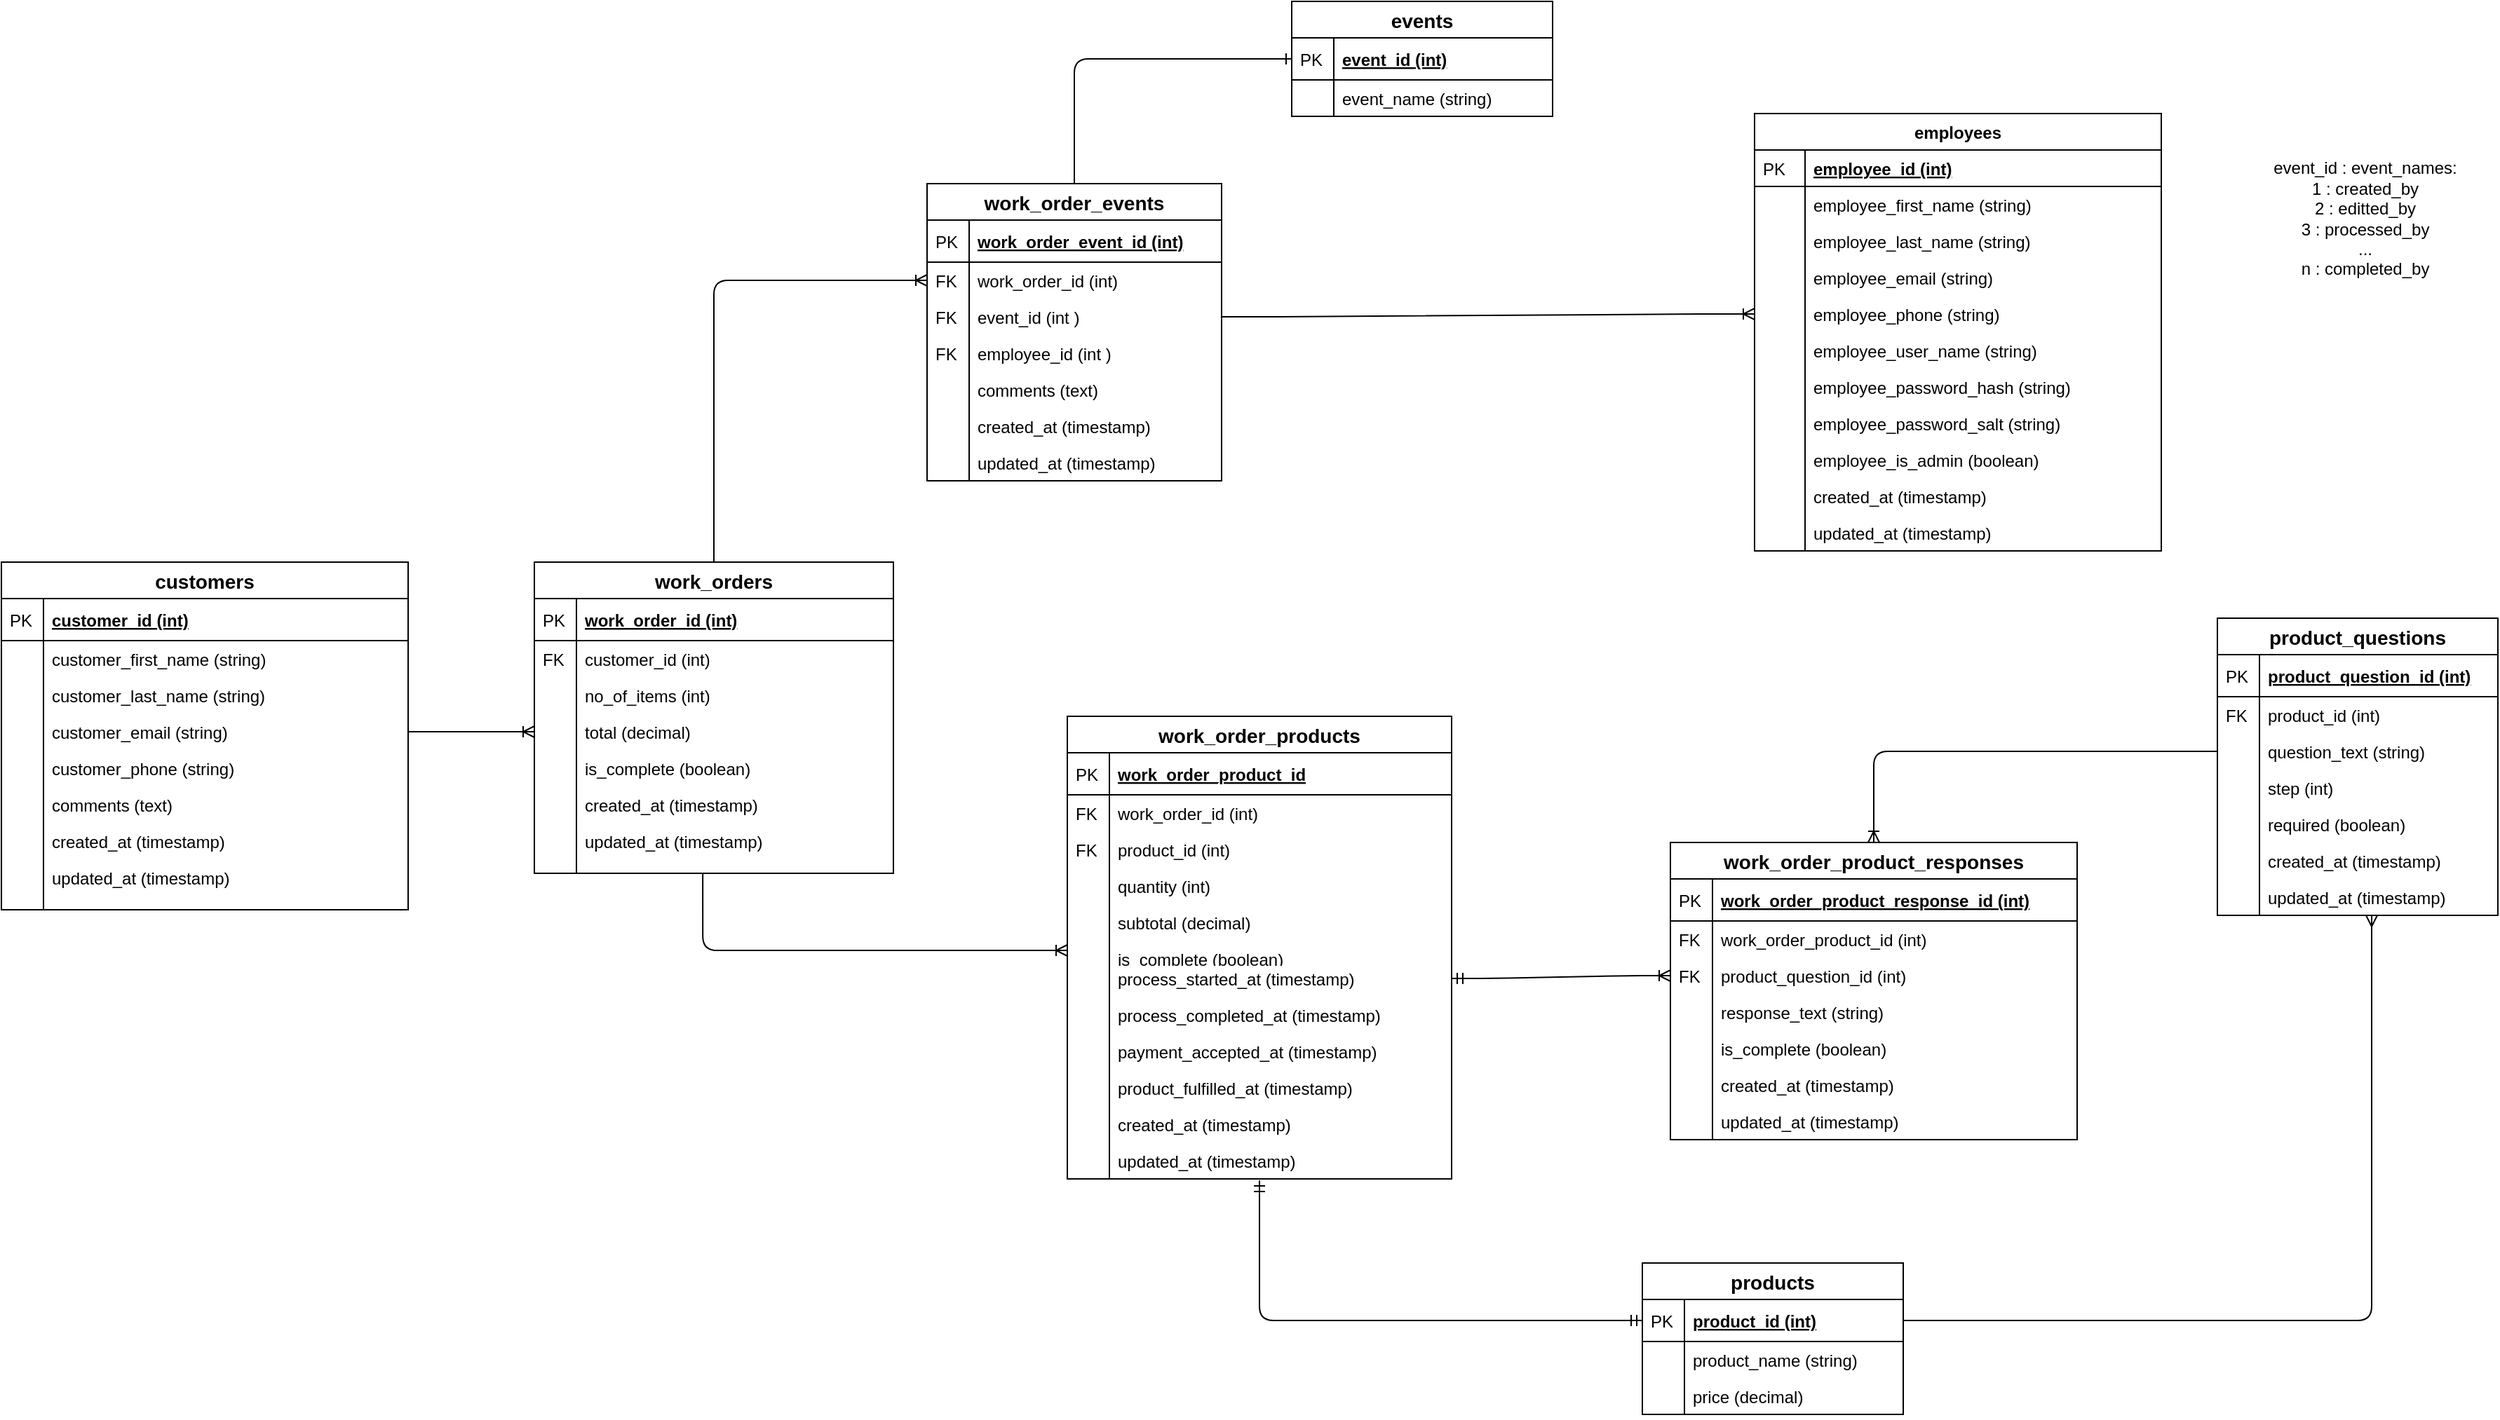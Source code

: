 <mxfile version="13.6.2" type="device"><diagram id="C5RBs43oDa-KdzZeNtuy" name="Page-1"><mxGraphModel dx="926" dy="2101" grid="1" gridSize="10" guides="1" tooltips="1" connect="1" arrows="1" fold="1" page="1" pageScale="1" pageWidth="1100" pageHeight="850" math="0" shadow="0"><root><mxCell id="WIyWlLk6GJQsqaUBKTNV-0"/><mxCell id="WIyWlLk6GJQsqaUBKTNV-1" parent="WIyWlLk6GJQsqaUBKTNV-0"/><mxCell id="YBxwKOf-ad6ODbEQZ5wu-7" value="" style="edgeStyle=entityRelationEdgeStyle;fontSize=12;html=1;endArrow=ERoneToMany;exitX=1;exitY=0.5;exitDx=0;exitDy=0;entryX=0;entryY=0.5;entryDx=0;entryDy=0;" parent="WIyWlLk6GJQsqaUBKTNV-1" source="umE3UGhZwKJjJ-_u1fFr-377" target="umE3UGhZwKJjJ-_u1fFr-392" edge="1"><mxGeometry width="100" height="100" relative="1" as="geometry"><mxPoint x="1130" y="-364" as="sourcePoint"/><mxPoint x="460" y="-824" as="targetPoint"/></mxGeometry></mxCell><mxCell id="YBxwKOf-ad6ODbEQZ5wu-50" value="" style="edgeStyle=orthogonalEdgeStyle;fontSize=12;html=1;endArrow=ERoneToMany;exitX=0.469;exitY=1;exitDx=0;exitDy=0;entryX=0;entryY=0.5;entryDx=0;entryDy=0;exitPerimeter=0;" parent="WIyWlLk6GJQsqaUBKTNV-1" source="umE3UGhZwKJjJ-_u1fFr-394" target="U6sDwRKWf04iI8xwfclS-9" edge="1"><mxGeometry width="100" height="100" relative="1" as="geometry"><mxPoint x="1020" y="-676" as="sourcePoint"/><mxPoint x="1320" y="-856" as="targetPoint"/></mxGeometry></mxCell><mxCell id="YBxwKOf-ad6ODbEQZ5wu-54" value="" style="edgeStyle=orthogonalEdgeStyle;fontSize=12;html=1;endArrow=ERmandOne;startArrow=ERmandOne;entryX=0;entryY=0.5;entryDx=0;entryDy=0;exitX=0.5;exitY=1.038;exitDx=0;exitDy=0;exitPerimeter=0;" parent="WIyWlLk6GJQsqaUBKTNV-1" source="umE3UGhZwKJjJ-_u1fFr-106" target="umE3UGhZwKJjJ-_u1fFr-208" edge="1"><mxGeometry width="100" height="100" relative="1" as="geometry"><mxPoint x="1400" y="-870" as="sourcePoint"/><mxPoint x="1146" y="-958" as="targetPoint"/></mxGeometry></mxCell><mxCell id="YBxwKOf-ad6ODbEQZ5wu-60" value="" style="edgeStyle=orthogonalEdgeStyle;fontSize=12;html=1;endArrow=ERmany;entryX=0.55;entryY=1;entryDx=0;entryDy=0;exitX=1;exitY=0.5;exitDx=0;exitDy=0;entryPerimeter=0;" parent="WIyWlLk6GJQsqaUBKTNV-1" source="umE3UGhZwKJjJ-_u1fFr-208" target="umE3UGhZwKJjJ-_u1fFr-144" edge="1"><mxGeometry width="100" height="100" relative="1" as="geometry"><mxPoint x="1424" y="-649" as="sourcePoint"/><mxPoint x="1524" y="-749" as="targetPoint"/></mxGeometry></mxCell><mxCell id="U6sDwRKWf04iI8xwfclS-16" value="event_id : event_names:&lt;br&gt;1 : created_by&lt;br&gt;2 : editted_by&lt;br&gt;3 : processed_by&lt;br&gt;...&lt;br&gt;n : completed_by" style="text;html=1;align=center;verticalAlign=middle;resizable=0;points=[];autosize=1;" parent="WIyWlLk6GJQsqaUBKTNV-1" vertex="1"><mxGeometry x="1630" y="-1470" width="150" height="90" as="geometry"/></mxCell><mxCell id="QwgyAqzUiuospJNzvhLa-45" value="" style="edgeStyle=orthogonalEdgeStyle;fontSize=12;html=1;endArrow=ERoneToMany;exitX=0.5;exitY=0;exitDx=0;exitDy=0;entryX=0;entryY=0.5;entryDx=0;entryDy=0;" parent="WIyWlLk6GJQsqaUBKTNV-1" source="umE3UGhZwKJjJ-_u1fFr-383" target="QwgyAqzUiuospJNzvhLa-27" edge="1"><mxGeometry width="100" height="100" relative="1" as="geometry"><mxPoint x="1046" y="-1137" as="sourcePoint"/><mxPoint x="1106" y="-861" as="targetPoint"/></mxGeometry></mxCell><mxCell id="QwgyAqzUiuospJNzvhLa-48" value="" style="edgeStyle=orthogonalEdgeStyle;fontSize=12;html=1;endArrow=ERone;endFill=1;entryX=0;entryY=0.5;entryDx=0;entryDy=0;exitX=0.5;exitY=0;exitDx=0;exitDy=0;" parent="WIyWlLk6GJQsqaUBKTNV-1" source="QwgyAqzUiuospJNzvhLa-24" target="QwgyAqzUiuospJNzvhLa-40" edge="1"><mxGeometry width="100" height="100" relative="1" as="geometry"><mxPoint x="1300" y="-940" as="sourcePoint"/><mxPoint x="1400" y="-1040" as="targetPoint"/></mxGeometry></mxCell><mxCell id="QwgyAqzUiuospJNzvhLa-66" value="" style="edgeStyle=entityRelationEdgeStyle;fontSize=12;html=1;endArrow=ERoneToMany;startArrow=ERmandOne;exitX=1;exitY=0.5;exitDx=0;exitDy=0;entryX=0;entryY=0.5;entryDx=0;entryDy=0;endFill=0;" parent="WIyWlLk6GJQsqaUBKTNV-1" source="umE3UGhZwKJjJ-_u1fFr-104" target="QwgyAqzUiuospJNzvhLa-67" edge="1"><mxGeometry width="100" height="100" relative="1" as="geometry"><mxPoint x="1390" y="-720" as="sourcePoint"/><mxPoint x="1520" y="-670" as="targetPoint"/></mxGeometry></mxCell><mxCell id="YBxwKOf-ad6ODbEQZ5wu-45" value="" style="edgeStyle=entityRelationEdgeStyle;fontSize=12;html=1;endArrow=ERoneToMany;exitX=1;exitY=0.5;exitDx=0;exitDy=0;entryX=0;entryY=0.5;entryDx=0;entryDy=0;" parent="WIyWlLk6GJQsqaUBKTNV-1" source="QwgyAqzUiuospJNzvhLa-29" target="umE3UGhZwKJjJ-_u1fFr-360" edge="1"><mxGeometry width="100" height="100" relative="1" as="geometry"><mxPoint x="760" y="-514" as="sourcePoint"/><mxPoint x="840" y="-1093" as="targetPoint"/></mxGeometry></mxCell><mxCell id="umE3UGhZwKJjJ-_u1fFr-370" value="customers" style="swimlane;fontStyle=1;childLayout=stackLayout;horizontal=1;startSize=26;horizontalStack=0;resizeParent=1;resizeParentMax=0;resizeLast=0;collapsible=1;marginBottom=0;align=center;fontSize=14;" parent="WIyWlLk6GJQsqaUBKTNV-1" vertex="1"><mxGeometry x="20" y="-1180" width="290" height="248" as="geometry"><mxRectangle x="30" y="-770" width="100" height="26" as="alternateBounds"/></mxGeometry></mxCell><mxCell id="umE3UGhZwKJjJ-_u1fFr-371" value="customer_id (int)" style="shape=partialRectangle;top=0;left=0;right=0;bottom=1;align=left;verticalAlign=middle;fillColor=none;spacingLeft=34;spacingRight=4;overflow=hidden;rotatable=0;points=[[0,0.5],[1,0.5]];portConstraint=eastwest;dropTarget=0;fontStyle=5;fontSize=12;" parent="umE3UGhZwKJjJ-_u1fFr-370" vertex="1"><mxGeometry y="26" width="290" height="30" as="geometry"/></mxCell><mxCell id="umE3UGhZwKJjJ-_u1fFr-372" value="PK" style="shape=partialRectangle;top=0;left=0;bottom=0;fillColor=none;align=left;verticalAlign=middle;spacingLeft=4;spacingRight=4;overflow=hidden;rotatable=0;points=[];portConstraint=eastwest;part=1;fontSize=12;" parent="umE3UGhZwKJjJ-_u1fFr-371" vertex="1" connectable="0"><mxGeometry width="30" height="30" as="geometry"/></mxCell><mxCell id="umE3UGhZwKJjJ-_u1fFr-373" value="customer_first_name (string)" style="shape=partialRectangle;top=0;left=0;right=0;bottom=0;align=left;verticalAlign=top;fillColor=none;spacingLeft=34;spacingRight=4;overflow=hidden;rotatable=0;points=[[0,0.5],[1,0.5]];portConstraint=eastwest;dropTarget=0;fontSize=12;" parent="umE3UGhZwKJjJ-_u1fFr-370" vertex="1"><mxGeometry y="56" width="290" height="26" as="geometry"/></mxCell><mxCell id="umE3UGhZwKJjJ-_u1fFr-374" value="" style="shape=partialRectangle;top=0;left=0;bottom=0;fillColor=none;align=left;verticalAlign=top;spacingLeft=4;spacingRight=4;overflow=hidden;rotatable=0;points=[];portConstraint=eastwest;part=1;fontSize=12;" parent="umE3UGhZwKJjJ-_u1fFr-373" vertex="1" connectable="0"><mxGeometry width="30" height="26" as="geometry"/></mxCell><mxCell id="umE3UGhZwKJjJ-_u1fFr-375" value="customer_last_name (string)" style="shape=partialRectangle;top=0;left=0;right=0;bottom=0;align=left;verticalAlign=top;fillColor=none;spacingLeft=34;spacingRight=4;overflow=hidden;rotatable=0;points=[[0,0.5],[1,0.5]];portConstraint=eastwest;dropTarget=0;fontSize=12;" parent="umE3UGhZwKJjJ-_u1fFr-370" vertex="1"><mxGeometry y="82" width="290" height="26" as="geometry"/></mxCell><mxCell id="umE3UGhZwKJjJ-_u1fFr-376" value="" style="shape=partialRectangle;top=0;left=0;bottom=0;fillColor=none;align=left;verticalAlign=top;spacingLeft=4;spacingRight=4;overflow=hidden;rotatable=0;points=[];portConstraint=eastwest;part=1;fontSize=12;" parent="umE3UGhZwKJjJ-_u1fFr-375" vertex="1" connectable="0"><mxGeometry width="30" height="26" as="geometry"/></mxCell><mxCell id="umE3UGhZwKJjJ-_u1fFr-377" value="customer_email (string)" style="shape=partialRectangle;top=0;left=0;right=0;bottom=0;align=left;verticalAlign=top;fillColor=none;spacingLeft=34;spacingRight=4;overflow=hidden;rotatable=0;points=[[0,0.5],[1,0.5]];portConstraint=eastwest;dropTarget=0;fontSize=12;" parent="umE3UGhZwKJjJ-_u1fFr-370" vertex="1"><mxGeometry y="108" width="290" height="26" as="geometry"/></mxCell><mxCell id="umE3UGhZwKJjJ-_u1fFr-378" value="" style="shape=partialRectangle;top=0;left=0;bottom=0;fillColor=none;align=left;verticalAlign=top;spacingLeft=4;spacingRight=4;overflow=hidden;rotatable=0;points=[];portConstraint=eastwest;part=1;fontSize=12;" parent="umE3UGhZwKJjJ-_u1fFr-377" vertex="1" connectable="0"><mxGeometry width="30" height="26" as="geometry"/></mxCell><mxCell id="umE3UGhZwKJjJ-_u1fFr-379" value="customer_phone (string)" style="shape=partialRectangle;top=0;left=0;right=0;bottom=0;align=left;verticalAlign=top;fillColor=none;spacingLeft=34;spacingRight=4;overflow=hidden;rotatable=0;points=[[0,0.5],[1,0.5]];portConstraint=eastwest;dropTarget=0;fontSize=12;" parent="umE3UGhZwKJjJ-_u1fFr-370" vertex="1"><mxGeometry y="134" width="290" height="26" as="geometry"/></mxCell><mxCell id="umE3UGhZwKJjJ-_u1fFr-380" value="" style="shape=partialRectangle;top=0;left=0;bottom=0;fillColor=none;align=left;verticalAlign=top;spacingLeft=4;spacingRight=4;overflow=hidden;rotatable=0;points=[];portConstraint=eastwest;part=1;fontSize=12;" parent="umE3UGhZwKJjJ-_u1fFr-379" vertex="1" connectable="0"><mxGeometry width="30" height="26" as="geometry"/></mxCell><mxCell id="QwgyAqzUiuospJNzvhLa-19" value="comments (text)" style="shape=partialRectangle;top=0;left=0;right=0;bottom=0;align=left;verticalAlign=top;fillColor=none;spacingLeft=34;spacingRight=4;overflow=hidden;rotatable=0;points=[[0,0.5],[1,0.5]];portConstraint=eastwest;dropTarget=0;fontSize=12;" parent="umE3UGhZwKJjJ-_u1fFr-370" vertex="1"><mxGeometry y="160" width="290" height="26" as="geometry"/></mxCell><mxCell id="QwgyAqzUiuospJNzvhLa-20" value="" style="shape=partialRectangle;top=0;left=0;bottom=0;fillColor=none;align=left;verticalAlign=top;spacingLeft=4;spacingRight=4;overflow=hidden;rotatable=0;points=[];portConstraint=eastwest;part=1;fontSize=12;" parent="QwgyAqzUiuospJNzvhLa-19" vertex="1" connectable="0"><mxGeometry width="30" height="26" as="geometry"/></mxCell><mxCell id="U6sDwRKWf04iI8xwfclS-0" value="created_at (timestamp)" style="shape=partialRectangle;top=0;left=0;right=0;bottom=0;align=left;verticalAlign=top;fillColor=none;spacingLeft=34;spacingRight=4;overflow=hidden;rotatable=0;points=[[0,0.5],[1,0.5]];portConstraint=eastwest;dropTarget=0;fontSize=12;" parent="umE3UGhZwKJjJ-_u1fFr-370" vertex="1"><mxGeometry y="186" width="290" height="26" as="geometry"/></mxCell><mxCell id="U6sDwRKWf04iI8xwfclS-1" value="" style="shape=partialRectangle;top=0;left=0;bottom=0;fillColor=none;align=left;verticalAlign=top;spacingLeft=4;spacingRight=4;overflow=hidden;rotatable=0;points=[];portConstraint=eastwest;part=1;fontSize=12;" parent="U6sDwRKWf04iI8xwfclS-0" vertex="1" connectable="0"><mxGeometry width="30" height="26" as="geometry"/></mxCell><mxCell id="U6sDwRKWf04iI8xwfclS-2" value="updated_at (timestamp)" style="shape=partialRectangle;top=0;left=0;right=0;bottom=0;align=left;verticalAlign=top;fillColor=none;spacingLeft=34;spacingRight=4;overflow=hidden;rotatable=0;points=[[0,0.5],[1,0.5]];portConstraint=eastwest;dropTarget=0;fontSize=12;" parent="umE3UGhZwKJjJ-_u1fFr-370" vertex="1"><mxGeometry y="212" width="290" height="26" as="geometry"/></mxCell><mxCell id="U6sDwRKWf04iI8xwfclS-3" value="" style="shape=partialRectangle;top=0;left=0;bottom=0;fillColor=none;align=left;verticalAlign=top;spacingLeft=4;spacingRight=4;overflow=hidden;rotatable=0;points=[];portConstraint=eastwest;part=1;fontSize=12;" parent="U6sDwRKWf04iI8xwfclS-2" vertex="1" connectable="0"><mxGeometry width="30" height="26" as="geometry"/></mxCell><mxCell id="umE3UGhZwKJjJ-_u1fFr-381" value="" style="shape=partialRectangle;top=0;left=0;right=0;bottom=0;align=left;verticalAlign=top;fillColor=none;spacingLeft=34;spacingRight=4;overflow=hidden;rotatable=0;points=[[0,0.5],[1,0.5]];portConstraint=eastwest;dropTarget=0;fontSize=12;" parent="umE3UGhZwKJjJ-_u1fFr-370" vertex="1"><mxGeometry y="238" width="290" height="10" as="geometry"/></mxCell><mxCell id="umE3UGhZwKJjJ-_u1fFr-382" value="" style="shape=partialRectangle;top=0;left=0;bottom=0;fillColor=none;align=left;verticalAlign=top;spacingLeft=4;spacingRight=4;overflow=hidden;rotatable=0;points=[];portConstraint=eastwest;part=1;fontSize=12;" parent="umE3UGhZwKJjJ-_u1fFr-381" vertex="1" connectable="0"><mxGeometry width="30" height="10" as="geometry"/></mxCell><mxCell id="umE3UGhZwKJjJ-_u1fFr-383" value="work_orders" style="swimlane;fontStyle=1;childLayout=stackLayout;horizontal=1;startSize=26;horizontalStack=0;resizeParent=1;resizeParentMax=0;resizeLast=0;collapsible=1;marginBottom=0;align=center;fontSize=14;" parent="WIyWlLk6GJQsqaUBKTNV-1" vertex="1"><mxGeometry x="400" y="-1180" width="256" height="222" as="geometry"/></mxCell><mxCell id="umE3UGhZwKJjJ-_u1fFr-384" value="work_order_id (int)" style="shape=partialRectangle;top=0;left=0;right=0;bottom=1;align=left;verticalAlign=middle;fillColor=none;spacingLeft=34;spacingRight=4;overflow=hidden;rotatable=0;points=[[0,0.5],[1,0.5]];portConstraint=eastwest;dropTarget=0;fontStyle=5;fontSize=12;" parent="umE3UGhZwKJjJ-_u1fFr-383" vertex="1"><mxGeometry y="26" width="256" height="30" as="geometry"/></mxCell><mxCell id="umE3UGhZwKJjJ-_u1fFr-385" value="PK" style="shape=partialRectangle;top=0;left=0;bottom=0;fillColor=none;align=left;verticalAlign=middle;spacingLeft=4;spacingRight=4;overflow=hidden;rotatable=0;points=[];portConstraint=eastwest;part=1;fontSize=12;" parent="umE3UGhZwKJjJ-_u1fFr-384" vertex="1" connectable="0"><mxGeometry width="30" height="30" as="geometry"/></mxCell><mxCell id="umE3UGhZwKJjJ-_u1fFr-386" value="customer_id (int)" style="shape=partialRectangle;top=0;left=0;right=0;bottom=0;align=left;verticalAlign=top;fillColor=none;spacingLeft=34;spacingRight=4;overflow=hidden;rotatable=0;points=[[0,0.5],[1,0.5]];portConstraint=eastwest;dropTarget=0;fontSize=12;" parent="umE3UGhZwKJjJ-_u1fFr-383" vertex="1"><mxGeometry y="56" width="256" height="26" as="geometry"/></mxCell><mxCell id="umE3UGhZwKJjJ-_u1fFr-387" value="FK" style="shape=partialRectangle;top=0;left=0;bottom=0;fillColor=none;align=left;verticalAlign=top;spacingLeft=4;spacingRight=4;overflow=hidden;rotatable=0;points=[];portConstraint=eastwest;part=1;fontSize=12;" parent="umE3UGhZwKJjJ-_u1fFr-386" vertex="1" connectable="0"><mxGeometry width="30" height="26" as="geometry"/></mxCell><mxCell id="zLx5_pkPBZMt000PjN2G-0" value="no_of_items (int)" style="shape=partialRectangle;top=0;left=0;right=0;bottom=0;align=left;verticalAlign=top;fillColor=none;spacingLeft=34;spacingRight=4;overflow=hidden;rotatable=0;points=[[0,0.5],[1,0.5]];portConstraint=eastwest;dropTarget=0;fontSize=12;" parent="umE3UGhZwKJjJ-_u1fFr-383" vertex="1"><mxGeometry y="82" width="256" height="26" as="geometry"/></mxCell><mxCell id="zLx5_pkPBZMt000PjN2G-1" value="" style="shape=partialRectangle;top=0;left=0;bottom=0;fillColor=none;align=left;verticalAlign=top;spacingLeft=4;spacingRight=4;overflow=hidden;rotatable=0;points=[];portConstraint=eastwest;part=1;fontSize=12;" parent="zLx5_pkPBZMt000PjN2G-0" vertex="1" connectable="0"><mxGeometry width="30" height="26" as="geometry"/></mxCell><mxCell id="umE3UGhZwKJjJ-_u1fFr-392" value="total (decimal)" style="shape=partialRectangle;top=0;left=0;right=0;bottom=0;align=left;verticalAlign=top;fillColor=none;spacingLeft=34;spacingRight=4;overflow=hidden;rotatable=0;points=[[0,0.5],[1,0.5]];portConstraint=eastwest;dropTarget=0;fontSize=12;" parent="umE3UGhZwKJjJ-_u1fFr-383" vertex="1"><mxGeometry y="108" width="256" height="26" as="geometry"/></mxCell><mxCell id="umE3UGhZwKJjJ-_u1fFr-393" value="" style="shape=partialRectangle;top=0;left=0;bottom=0;fillColor=none;align=left;verticalAlign=top;spacingLeft=4;spacingRight=4;overflow=hidden;rotatable=0;points=[];portConstraint=eastwest;part=1;fontSize=12;" parent="umE3UGhZwKJjJ-_u1fFr-392" vertex="1" connectable="0"><mxGeometry width="30" height="26" as="geometry"/></mxCell><mxCell id="YBxwKOf-ad6ODbEQZ5wu-43" value="is_complete (boolean)" style="shape=partialRectangle;top=0;left=0;right=0;bottom=0;align=left;verticalAlign=top;fillColor=none;spacingLeft=34;spacingRight=4;overflow=hidden;rotatable=0;points=[[0,0.5],[1,0.5]];portConstraint=eastwest;dropTarget=0;fontSize=12;" parent="umE3UGhZwKJjJ-_u1fFr-383" vertex="1"><mxGeometry y="134" width="256" height="26" as="geometry"/></mxCell><mxCell id="YBxwKOf-ad6ODbEQZ5wu-44" value="" style="shape=partialRectangle;top=0;left=0;bottom=0;fillColor=none;align=left;verticalAlign=top;spacingLeft=4;spacingRight=4;overflow=hidden;rotatable=0;points=[];portConstraint=eastwest;part=1;fontSize=12;" parent="YBxwKOf-ad6ODbEQZ5wu-43" vertex="1" connectable="0"><mxGeometry width="30" height="26" as="geometry"/></mxCell><mxCell id="U6sDwRKWf04iI8xwfclS-5" value="created_at (timestamp)" style="shape=partialRectangle;top=0;left=0;right=0;bottom=0;align=left;verticalAlign=top;fillColor=none;spacingLeft=34;spacingRight=4;overflow=hidden;rotatable=0;points=[[0,0.5],[1,0.5]];portConstraint=eastwest;dropTarget=0;fontSize=12;" parent="umE3UGhZwKJjJ-_u1fFr-383" vertex="1"><mxGeometry y="160" width="256" height="26" as="geometry"/></mxCell><mxCell id="U6sDwRKWf04iI8xwfclS-6" value="" style="shape=partialRectangle;top=0;left=0;bottom=0;fillColor=none;align=left;verticalAlign=top;spacingLeft=4;spacingRight=4;overflow=hidden;rotatable=0;points=[];portConstraint=eastwest;part=1;fontSize=12;" parent="U6sDwRKWf04iI8xwfclS-5" vertex="1" connectable="0"><mxGeometry width="30" height="26" as="geometry"/></mxCell><mxCell id="zLx5_pkPBZMt000PjN2G-4" value="updated_at (timestamp)" style="shape=partialRectangle;top=0;left=0;right=0;bottom=0;align=left;verticalAlign=top;fillColor=none;spacingLeft=34;spacingRight=4;overflow=hidden;rotatable=0;points=[[0,0.5],[1,0.5]];portConstraint=eastwest;dropTarget=0;fontSize=12;" parent="umE3UGhZwKJjJ-_u1fFr-383" vertex="1"><mxGeometry y="186" width="256" height="26" as="geometry"/></mxCell><mxCell id="zLx5_pkPBZMt000PjN2G-5" value="" style="shape=partialRectangle;top=0;left=0;bottom=0;fillColor=none;align=left;verticalAlign=top;spacingLeft=4;spacingRight=4;overflow=hidden;rotatable=0;points=[];portConstraint=eastwest;part=1;fontSize=12;" parent="zLx5_pkPBZMt000PjN2G-4" vertex="1" connectable="0"><mxGeometry width="30" height="26" as="geometry"/></mxCell><mxCell id="umE3UGhZwKJjJ-_u1fFr-394" value="" style="shape=partialRectangle;top=0;left=0;right=0;bottom=0;align=left;verticalAlign=top;fillColor=none;spacingLeft=34;spacingRight=4;overflow=hidden;rotatable=0;points=[[0,0.5],[1,0.5]];portConstraint=eastwest;dropTarget=0;fontSize=12;" parent="umE3UGhZwKJjJ-_u1fFr-383" vertex="1"><mxGeometry y="212" width="256" height="10" as="geometry"/></mxCell><mxCell id="umE3UGhZwKJjJ-_u1fFr-395" value="" style="shape=partialRectangle;top=0;left=0;bottom=0;fillColor=none;align=left;verticalAlign=top;spacingLeft=4;spacingRight=4;overflow=hidden;rotatable=0;points=[];portConstraint=eastwest;part=1;fontSize=12;" parent="umE3UGhZwKJjJ-_u1fFr-394" vertex="1" connectable="0"><mxGeometry width="30" height="10" as="geometry"/></mxCell><mxCell id="QwgyAqzUiuospJNzvhLa-24" value="work_order_events" style="swimlane;fontStyle=1;childLayout=stackLayout;horizontal=1;startSize=26;horizontalStack=0;resizeParent=1;resizeParentMax=0;resizeLast=0;collapsible=1;marginBottom=0;align=center;fontSize=14;" parent="WIyWlLk6GJQsqaUBKTNV-1" vertex="1"><mxGeometry x="680" y="-1450" width="210" height="212" as="geometry"/></mxCell><mxCell id="QwgyAqzUiuospJNzvhLa-25" value="work_order_event_id (int)" style="shape=partialRectangle;top=0;left=0;right=0;bottom=1;align=left;verticalAlign=middle;fillColor=none;spacingLeft=34;spacingRight=4;overflow=hidden;rotatable=0;points=[[0,0.5],[1,0.5]];portConstraint=eastwest;dropTarget=0;fontStyle=5;fontSize=12;" parent="QwgyAqzUiuospJNzvhLa-24" vertex="1"><mxGeometry y="26" width="210" height="30" as="geometry"/></mxCell><mxCell id="QwgyAqzUiuospJNzvhLa-26" value="PK" style="shape=partialRectangle;top=0;left=0;bottom=0;fillColor=none;align=left;verticalAlign=middle;spacingLeft=4;spacingRight=4;overflow=hidden;rotatable=0;points=[];portConstraint=eastwest;part=1;fontSize=12;" parent="QwgyAqzUiuospJNzvhLa-25" vertex="1" connectable="0"><mxGeometry width="30" height="30" as="geometry"/></mxCell><mxCell id="QwgyAqzUiuospJNzvhLa-27" value="work_order_id (int)" style="shape=partialRectangle;top=0;left=0;right=0;bottom=0;align=left;verticalAlign=top;fillColor=none;spacingLeft=34;spacingRight=4;overflow=hidden;rotatable=0;points=[[0,0.5],[1,0.5]];portConstraint=eastwest;dropTarget=0;fontSize=12;" parent="QwgyAqzUiuospJNzvhLa-24" vertex="1"><mxGeometry y="56" width="210" height="26" as="geometry"/></mxCell><mxCell id="QwgyAqzUiuospJNzvhLa-28" value="FK" style="shape=partialRectangle;top=0;left=0;bottom=0;fillColor=none;align=left;verticalAlign=top;spacingLeft=4;spacingRight=4;overflow=hidden;rotatable=0;points=[];portConstraint=eastwest;part=1;fontSize=12;" parent="QwgyAqzUiuospJNzvhLa-27" vertex="1" connectable="0"><mxGeometry width="30" height="26" as="geometry"/></mxCell><mxCell id="QwgyAqzUiuospJNzvhLa-29" value="event_id (int )" style="shape=partialRectangle;top=0;left=0;right=0;bottom=0;align=left;verticalAlign=top;fillColor=none;spacingLeft=34;spacingRight=4;overflow=hidden;rotatable=0;points=[[0,0.5],[1,0.5]];portConstraint=eastwest;dropTarget=0;fontSize=12;" parent="QwgyAqzUiuospJNzvhLa-24" vertex="1"><mxGeometry y="82" width="210" height="26" as="geometry"/></mxCell><mxCell id="QwgyAqzUiuospJNzvhLa-30" value="FK" style="shape=partialRectangle;top=0;left=0;bottom=0;fillColor=none;align=left;verticalAlign=top;spacingLeft=4;spacingRight=4;overflow=hidden;rotatable=0;points=[];portConstraint=eastwest;part=1;fontSize=12;" parent="QwgyAqzUiuospJNzvhLa-29" vertex="1" connectable="0"><mxGeometry width="30" height="26" as="geometry"/></mxCell><mxCell id="QwgyAqzUiuospJNzvhLa-31" value="employee_id (int )" style="shape=partialRectangle;top=0;left=0;right=0;bottom=0;align=left;verticalAlign=top;fillColor=none;spacingLeft=34;spacingRight=4;overflow=hidden;rotatable=0;points=[[0,0.5],[1,0.5]];portConstraint=eastwest;dropTarget=0;fontSize=12;" parent="QwgyAqzUiuospJNzvhLa-24" vertex="1"><mxGeometry y="108" width="210" height="26" as="geometry"/></mxCell><mxCell id="QwgyAqzUiuospJNzvhLa-32" value="FK" style="shape=partialRectangle;top=0;left=0;bottom=0;fillColor=none;align=left;verticalAlign=top;spacingLeft=4;spacingRight=4;overflow=hidden;rotatable=0;points=[];portConstraint=eastwest;part=1;fontSize=12;" parent="QwgyAqzUiuospJNzvhLa-31" vertex="1" connectable="0"><mxGeometry width="30" height="26" as="geometry"/></mxCell><mxCell id="QwgyAqzUiuospJNzvhLa-33" value="comments (text)" style="shape=partialRectangle;top=0;left=0;right=0;bottom=0;align=left;verticalAlign=top;fillColor=none;spacingLeft=34;spacingRight=4;overflow=hidden;rotatable=0;points=[[0,0.5],[1,0.5]];portConstraint=eastwest;dropTarget=0;fontSize=12;" parent="QwgyAqzUiuospJNzvhLa-24" vertex="1"><mxGeometry y="134" width="210" height="26" as="geometry"/></mxCell><mxCell id="QwgyAqzUiuospJNzvhLa-34" value="" style="shape=partialRectangle;top=0;left=0;bottom=0;fillColor=none;align=left;verticalAlign=top;spacingLeft=4;spacingRight=4;overflow=hidden;rotatable=0;points=[];portConstraint=eastwest;part=1;fontSize=12;" parent="QwgyAqzUiuospJNzvhLa-33" vertex="1" connectable="0"><mxGeometry width="30" height="26" as="geometry"/></mxCell><mxCell id="QwgyAqzUiuospJNzvhLa-35" value="created_at (timestamp)" style="shape=partialRectangle;top=0;left=0;right=0;bottom=0;align=left;verticalAlign=top;fillColor=none;spacingLeft=34;spacingRight=4;overflow=hidden;rotatable=0;points=[[0,0.5],[1,0.5]];portConstraint=eastwest;dropTarget=0;fontSize=12;" parent="QwgyAqzUiuospJNzvhLa-24" vertex="1"><mxGeometry y="160" width="210" height="26" as="geometry"/></mxCell><mxCell id="QwgyAqzUiuospJNzvhLa-36" value="" style="shape=partialRectangle;top=0;left=0;bottom=0;fillColor=none;align=left;verticalAlign=top;spacingLeft=4;spacingRight=4;overflow=hidden;rotatable=0;points=[];portConstraint=eastwest;part=1;fontSize=12;" parent="QwgyAqzUiuospJNzvhLa-35" vertex="1" connectable="0"><mxGeometry width="30" height="26" as="geometry"/></mxCell><mxCell id="QwgyAqzUiuospJNzvhLa-37" value="updated_at (timestamp)" style="shape=partialRectangle;top=0;left=0;right=0;bottom=0;align=left;verticalAlign=top;fillColor=none;spacingLeft=34;spacingRight=4;overflow=hidden;rotatable=0;points=[[0,0.5],[1,0.5]];portConstraint=eastwest;dropTarget=0;fontSize=12;" parent="QwgyAqzUiuospJNzvhLa-24" vertex="1"><mxGeometry y="186" width="210" height="26" as="geometry"/></mxCell><mxCell id="QwgyAqzUiuospJNzvhLa-38" value="" style="shape=partialRectangle;top=0;left=0;bottom=0;fillColor=none;align=left;verticalAlign=top;spacingLeft=4;spacingRight=4;overflow=hidden;rotatable=0;points=[];portConstraint=eastwest;part=1;fontSize=12;" parent="QwgyAqzUiuospJNzvhLa-37" vertex="1" connectable="0"><mxGeometry width="30" height="26" as="geometry"/></mxCell><mxCell id="QwgyAqzUiuospJNzvhLa-39" value="events" style="swimlane;fontStyle=1;childLayout=stackLayout;horizontal=1;startSize=26;horizontalStack=0;resizeParent=1;resizeParentMax=0;resizeLast=0;collapsible=1;marginBottom=0;align=center;fontSize=14;" parent="WIyWlLk6GJQsqaUBKTNV-1" vertex="1"><mxGeometry x="940" y="-1580" width="186" height="82" as="geometry"/></mxCell><mxCell id="QwgyAqzUiuospJNzvhLa-40" value="event_id (int)" style="shape=partialRectangle;top=0;left=0;right=0;bottom=1;align=left;verticalAlign=middle;fillColor=none;spacingLeft=34;spacingRight=4;overflow=hidden;rotatable=0;points=[[0,0.5],[1,0.5]];portConstraint=eastwest;dropTarget=0;fontStyle=5;fontSize=12;" parent="QwgyAqzUiuospJNzvhLa-39" vertex="1"><mxGeometry y="26" width="186" height="30" as="geometry"/></mxCell><mxCell id="QwgyAqzUiuospJNzvhLa-41" value="PK" style="shape=partialRectangle;top=0;left=0;bottom=0;fillColor=none;align=left;verticalAlign=middle;spacingLeft=4;spacingRight=4;overflow=hidden;rotatable=0;points=[];portConstraint=eastwest;part=1;fontSize=12;" parent="QwgyAqzUiuospJNzvhLa-40" vertex="1" connectable="0"><mxGeometry width="30" height="30" as="geometry"/></mxCell><mxCell id="QwgyAqzUiuospJNzvhLa-42" value="event_name (string)" style="shape=partialRectangle;top=0;left=0;right=0;bottom=0;align=left;verticalAlign=top;fillColor=none;spacingLeft=34;spacingRight=4;overflow=hidden;rotatable=0;points=[[0,0.5],[1,0.5]];portConstraint=eastwest;dropTarget=0;fontSize=12;" parent="QwgyAqzUiuospJNzvhLa-39" vertex="1"><mxGeometry y="56" width="186" height="26" as="geometry"/></mxCell><mxCell id="QwgyAqzUiuospJNzvhLa-43" value="" style="shape=partialRectangle;top=0;left=0;bottom=0;fillColor=none;align=left;verticalAlign=top;spacingLeft=4;spacingRight=4;overflow=hidden;rotatable=0;points=[];portConstraint=eastwest;part=1;fontSize=12;" parent="QwgyAqzUiuospJNzvhLa-42" vertex="1" connectable="0"><mxGeometry width="30" height="26" as="geometry"/></mxCell><mxCell id="umE3UGhZwKJjJ-_u1fFr-207" value="products" style="swimlane;fontStyle=1;childLayout=stackLayout;horizontal=1;startSize=26;horizontalStack=0;resizeParent=1;resizeParentMax=0;resizeLast=0;collapsible=1;marginBottom=0;align=center;fontSize=14;" parent="WIyWlLk6GJQsqaUBKTNV-1" vertex="1"><mxGeometry x="1190" y="-680" width="186" height="108" as="geometry"/></mxCell><mxCell id="umE3UGhZwKJjJ-_u1fFr-208" value="product_id (int)" style="shape=partialRectangle;top=0;left=0;right=0;bottom=1;align=left;verticalAlign=middle;fillColor=none;spacingLeft=34;spacingRight=4;overflow=hidden;rotatable=0;points=[[0,0.5],[1,0.5]];portConstraint=eastwest;dropTarget=0;fontStyle=5;fontSize=12;" parent="umE3UGhZwKJjJ-_u1fFr-207" vertex="1"><mxGeometry y="26" width="186" height="30" as="geometry"/></mxCell><mxCell id="umE3UGhZwKJjJ-_u1fFr-209" value="PK" style="shape=partialRectangle;top=0;left=0;bottom=0;fillColor=none;align=left;verticalAlign=middle;spacingLeft=4;spacingRight=4;overflow=hidden;rotatable=0;points=[];portConstraint=eastwest;part=1;fontSize=12;" parent="umE3UGhZwKJjJ-_u1fFr-208" vertex="1" connectable="0"><mxGeometry width="30" height="30" as="geometry"/></mxCell><mxCell id="umE3UGhZwKJjJ-_u1fFr-210" value="product_name (string)" style="shape=partialRectangle;top=0;left=0;right=0;bottom=0;align=left;verticalAlign=top;fillColor=none;spacingLeft=34;spacingRight=4;overflow=hidden;rotatable=0;points=[[0,0.5],[1,0.5]];portConstraint=eastwest;dropTarget=0;fontSize=12;" parent="umE3UGhZwKJjJ-_u1fFr-207" vertex="1"><mxGeometry y="56" width="186" height="26" as="geometry"/></mxCell><mxCell id="umE3UGhZwKJjJ-_u1fFr-211" value="" style="shape=partialRectangle;top=0;left=0;bottom=0;fillColor=none;align=left;verticalAlign=top;spacingLeft=4;spacingRight=4;overflow=hidden;rotatable=0;points=[];portConstraint=eastwest;part=1;fontSize=12;" parent="umE3UGhZwKJjJ-_u1fFr-210" vertex="1" connectable="0"><mxGeometry width="30" height="26" as="geometry"/></mxCell><mxCell id="umE3UGhZwKJjJ-_u1fFr-212" value="price (decimal)" style="shape=partialRectangle;top=0;left=0;right=0;bottom=0;align=left;verticalAlign=top;fillColor=none;spacingLeft=34;spacingRight=4;overflow=hidden;rotatable=0;points=[[0,0.5],[1,0.5]];portConstraint=eastwest;dropTarget=0;fontSize=12;" parent="umE3UGhZwKJjJ-_u1fFr-207" vertex="1"><mxGeometry y="82" width="186" height="26" as="geometry"/></mxCell><mxCell id="umE3UGhZwKJjJ-_u1fFr-213" value="" style="shape=partialRectangle;top=0;left=0;bottom=0;fillColor=none;align=left;verticalAlign=top;spacingLeft=4;spacingRight=4;overflow=hidden;rotatable=0;points=[];portConstraint=eastwest;part=1;fontSize=12;" parent="umE3UGhZwKJjJ-_u1fFr-212" vertex="1" connectable="0"><mxGeometry width="30" height="26" as="geometry"/></mxCell><mxCell id="umE3UGhZwKJjJ-_u1fFr-91" value="work_order_products" style="swimlane;fontStyle=1;childLayout=stackLayout;horizontal=1;startSize=26;horizontalStack=0;resizeParent=1;resizeParentMax=0;resizeLast=0;collapsible=1;marginBottom=0;align=center;fontSize=14;" parent="WIyWlLk6GJQsqaUBKTNV-1" vertex="1"><mxGeometry x="780" y="-1070" width="274" height="330" as="geometry"/></mxCell><mxCell id="umE3UGhZwKJjJ-_u1fFr-92" value="work_order_product_id" style="shape=partialRectangle;top=0;left=0;right=0;bottom=1;align=left;verticalAlign=middle;fillColor=none;spacingLeft=34;spacingRight=4;overflow=hidden;rotatable=0;points=[[0,0.5],[1,0.5]];portConstraint=eastwest;dropTarget=0;fontStyle=5;fontSize=12;" parent="umE3UGhZwKJjJ-_u1fFr-91" vertex="1"><mxGeometry y="26" width="274" height="30" as="geometry"/></mxCell><mxCell id="umE3UGhZwKJjJ-_u1fFr-93" value="PK" style="shape=partialRectangle;top=0;left=0;bottom=0;fillColor=none;align=left;verticalAlign=middle;spacingLeft=4;spacingRight=4;overflow=hidden;rotatable=0;points=[];portConstraint=eastwest;part=1;fontSize=12;" parent="umE3UGhZwKJjJ-_u1fFr-92" vertex="1" connectable="0"><mxGeometry width="30" height="30" as="geometry"/></mxCell><mxCell id="umE3UGhZwKJjJ-_u1fFr-96" value="work_order_id (int)" style="shape=partialRectangle;top=0;left=0;right=0;bottom=0;align=left;verticalAlign=top;fillColor=none;spacingLeft=34;spacingRight=4;overflow=hidden;rotatable=0;points=[[0,0.5],[1,0.5]];portConstraint=eastwest;dropTarget=0;fontSize=12;" parent="umE3UGhZwKJjJ-_u1fFr-91" vertex="1"><mxGeometry y="56" width="274" height="26" as="geometry"/></mxCell><mxCell id="umE3UGhZwKJjJ-_u1fFr-97" value="FK" style="shape=partialRectangle;top=0;left=0;bottom=0;fillColor=none;align=left;verticalAlign=top;spacingLeft=4;spacingRight=4;overflow=hidden;rotatable=0;points=[];portConstraint=eastwest;part=1;fontSize=12;" parent="umE3UGhZwKJjJ-_u1fFr-96" vertex="1" connectable="0"><mxGeometry width="30" height="26" as="geometry"/></mxCell><mxCell id="umE3UGhZwKJjJ-_u1fFr-94" value="product_id (int)" style="shape=partialRectangle;top=0;left=0;right=0;bottom=0;align=left;verticalAlign=top;fillColor=none;spacingLeft=34;spacingRight=4;overflow=hidden;rotatable=0;points=[[0,0.5],[1,0.5]];portConstraint=eastwest;dropTarget=0;fontSize=12;" parent="umE3UGhZwKJjJ-_u1fFr-91" vertex="1"><mxGeometry y="82" width="274" height="26" as="geometry"/></mxCell><mxCell id="umE3UGhZwKJjJ-_u1fFr-95" value="FK" style="shape=partialRectangle;top=0;left=0;bottom=0;fillColor=none;align=left;verticalAlign=top;spacingLeft=4;spacingRight=4;overflow=hidden;rotatable=0;points=[];portConstraint=eastwest;part=1;fontSize=12;" parent="umE3UGhZwKJjJ-_u1fFr-94" vertex="1" connectable="0"><mxGeometry width="30" height="26" as="geometry"/></mxCell><mxCell id="umE3UGhZwKJjJ-_u1fFr-98" value="quantity (int)" style="shape=partialRectangle;top=0;left=0;right=0;bottom=0;align=left;verticalAlign=top;fillColor=none;spacingLeft=34;spacingRight=4;overflow=hidden;rotatable=0;points=[[0,0.5],[1,0.5]];portConstraint=eastwest;dropTarget=0;fontSize=12;" parent="umE3UGhZwKJjJ-_u1fFr-91" vertex="1"><mxGeometry y="108" width="274" height="26" as="geometry"/></mxCell><mxCell id="umE3UGhZwKJjJ-_u1fFr-99" value="" style="shape=partialRectangle;top=0;left=0;bottom=0;fillColor=none;align=left;verticalAlign=top;spacingLeft=4;spacingRight=4;overflow=hidden;rotatable=0;points=[];portConstraint=eastwest;part=1;fontSize=12;" parent="umE3UGhZwKJjJ-_u1fFr-98" vertex="1" connectable="0"><mxGeometry width="30" height="26" as="geometry"/></mxCell><mxCell id="umE3UGhZwKJjJ-_u1fFr-102" value="subtotal (decimal)" style="shape=partialRectangle;top=0;left=0;right=0;bottom=0;align=left;verticalAlign=top;fillColor=none;spacingLeft=34;spacingRight=4;overflow=hidden;rotatable=0;points=[[0,0.5],[1,0.5]];portConstraint=eastwest;dropTarget=0;fontSize=12;" parent="umE3UGhZwKJjJ-_u1fFr-91" vertex="1"><mxGeometry y="134" width="274" height="26" as="geometry"/></mxCell><mxCell id="umE3UGhZwKJjJ-_u1fFr-103" value="" style="shape=partialRectangle;top=0;left=0;bottom=0;fillColor=none;align=left;verticalAlign=top;spacingLeft=4;spacingRight=4;overflow=hidden;rotatable=0;points=[];portConstraint=eastwest;part=1;fontSize=12;" parent="umE3UGhZwKJjJ-_u1fFr-102" vertex="1" connectable="0"><mxGeometry width="30" height="26" as="geometry"/></mxCell><mxCell id="U6sDwRKWf04iI8xwfclS-9" value="is_complete (boolean)" style="shape=partialRectangle;top=0;left=0;right=0;bottom=0;align=left;verticalAlign=top;fillColor=none;spacingLeft=34;spacingRight=4;overflow=hidden;rotatable=0;points=[[0,0.5],[1,0.5]];portConstraint=eastwest;dropTarget=0;fontSize=12;" parent="umE3UGhZwKJjJ-_u1fFr-91" vertex="1"><mxGeometry y="160" width="274" height="14" as="geometry"/></mxCell><mxCell id="U6sDwRKWf04iI8xwfclS-10" value="" style="shape=partialRectangle;top=0;left=0;bottom=0;fillColor=none;align=left;verticalAlign=top;spacingLeft=4;spacingRight=4;overflow=hidden;rotatable=0;points=[];portConstraint=eastwest;part=1;fontSize=12;" parent="U6sDwRKWf04iI8xwfclS-9" vertex="1" connectable="0"><mxGeometry width="30" height="14" as="geometry"/></mxCell><mxCell id="umE3UGhZwKJjJ-_u1fFr-104" value="process_started_at (timestamp)" style="shape=partialRectangle;top=0;left=0;right=0;bottom=0;align=left;verticalAlign=top;fillColor=none;spacingLeft=34;spacingRight=4;overflow=hidden;rotatable=0;points=[[0,0.5],[1,0.5]];portConstraint=eastwest;dropTarget=0;fontSize=12;" parent="umE3UGhZwKJjJ-_u1fFr-91" vertex="1"><mxGeometry y="174" width="274" height="26" as="geometry"/></mxCell><mxCell id="umE3UGhZwKJjJ-_u1fFr-105" value="" style="shape=partialRectangle;top=0;left=0;bottom=0;fillColor=none;align=left;verticalAlign=top;spacingLeft=4;spacingRight=4;overflow=hidden;rotatable=0;points=[];portConstraint=eastwest;part=1;fontSize=12;" parent="umE3UGhZwKJjJ-_u1fFr-104" vertex="1" connectable="0"><mxGeometry width="30" height="26" as="geometry"/></mxCell><mxCell id="YBxwKOf-ad6ODbEQZ5wu-37" value="process_completed_at (timestamp)" style="shape=partialRectangle;top=0;left=0;right=0;bottom=0;align=left;verticalAlign=top;fillColor=none;spacingLeft=34;spacingRight=4;overflow=hidden;rotatable=0;points=[[0,0.5],[1,0.5]];portConstraint=eastwest;dropTarget=0;fontSize=12;" parent="umE3UGhZwKJjJ-_u1fFr-91" vertex="1"><mxGeometry y="200" width="274" height="26" as="geometry"/></mxCell><mxCell id="YBxwKOf-ad6ODbEQZ5wu-38" value="" style="shape=partialRectangle;top=0;left=0;bottom=0;fillColor=none;align=left;verticalAlign=top;spacingLeft=4;spacingRight=4;overflow=hidden;rotatable=0;points=[];portConstraint=eastwest;part=1;fontSize=12;" parent="YBxwKOf-ad6ODbEQZ5wu-37" vertex="1" connectable="0"><mxGeometry width="30" height="26" as="geometry"/></mxCell><mxCell id="YBxwKOf-ad6ODbEQZ5wu-39" value="payment_accepted_at (timestamp)" style="shape=partialRectangle;top=0;left=0;right=0;bottom=0;align=left;verticalAlign=top;fillColor=none;spacingLeft=34;spacingRight=4;overflow=hidden;rotatable=0;points=[[0,0.5],[1,0.5]];portConstraint=eastwest;dropTarget=0;fontSize=12;" parent="umE3UGhZwKJjJ-_u1fFr-91" vertex="1"><mxGeometry y="226" width="274" height="26" as="geometry"/></mxCell><mxCell id="YBxwKOf-ad6ODbEQZ5wu-40" value="" style="shape=partialRectangle;top=0;left=0;bottom=0;fillColor=none;align=left;verticalAlign=top;spacingLeft=4;spacingRight=4;overflow=hidden;rotatable=0;points=[];portConstraint=eastwest;part=1;fontSize=12;" parent="YBxwKOf-ad6ODbEQZ5wu-39" vertex="1" connectable="0"><mxGeometry width="30" height="26" as="geometry"/></mxCell><mxCell id="YBxwKOf-ad6ODbEQZ5wu-41" value="product_fulfilled_at (timestamp)" style="shape=partialRectangle;top=0;left=0;right=0;bottom=0;align=left;verticalAlign=top;fillColor=none;spacingLeft=34;spacingRight=4;overflow=hidden;rotatable=0;points=[[0,0.5],[1,0.5]];portConstraint=eastwest;dropTarget=0;fontSize=12;" parent="umE3UGhZwKJjJ-_u1fFr-91" vertex="1"><mxGeometry y="252" width="274" height="26" as="geometry"/></mxCell><mxCell id="YBxwKOf-ad6ODbEQZ5wu-42" value="" style="shape=partialRectangle;top=0;left=0;bottom=0;fillColor=none;align=left;verticalAlign=top;spacingLeft=4;spacingRight=4;overflow=hidden;rotatable=0;points=[];portConstraint=eastwest;part=1;fontSize=12;" parent="YBxwKOf-ad6ODbEQZ5wu-41" vertex="1" connectable="0"><mxGeometry width="30" height="26" as="geometry"/></mxCell><mxCell id="YBxwKOf-ad6ODbEQZ5wu-8" value="created_at (timestamp)" style="shape=partialRectangle;top=0;left=0;right=0;bottom=0;align=left;verticalAlign=top;fillColor=none;spacingLeft=34;spacingRight=4;overflow=hidden;rotatable=0;points=[[0,0.5],[1,0.5]];portConstraint=eastwest;dropTarget=0;fontSize=12;" parent="umE3UGhZwKJjJ-_u1fFr-91" vertex="1"><mxGeometry y="278" width="274" height="26" as="geometry"/></mxCell><mxCell id="YBxwKOf-ad6ODbEQZ5wu-9" value="" style="shape=partialRectangle;top=0;left=0;bottom=0;fillColor=none;align=left;verticalAlign=top;spacingLeft=4;spacingRight=4;overflow=hidden;rotatable=0;points=[];portConstraint=eastwest;part=1;fontSize=12;" parent="YBxwKOf-ad6ODbEQZ5wu-8" vertex="1" connectable="0"><mxGeometry width="30" height="26" as="geometry"/></mxCell><mxCell id="umE3UGhZwKJjJ-_u1fFr-106" value="updated_at (timestamp)" style="shape=partialRectangle;top=0;left=0;right=0;bottom=0;align=left;verticalAlign=top;fillColor=none;spacingLeft=34;spacingRight=4;overflow=hidden;rotatable=0;points=[[0,0.5],[1,0.5]];portConstraint=eastwest;dropTarget=0;fontSize=12;" parent="umE3UGhZwKJjJ-_u1fFr-91" vertex="1"><mxGeometry y="304" width="274" height="26" as="geometry"/></mxCell><mxCell id="umE3UGhZwKJjJ-_u1fFr-107" value="" style="shape=partialRectangle;top=0;left=0;bottom=0;fillColor=none;align=left;verticalAlign=top;spacingLeft=4;spacingRight=4;overflow=hidden;rotatable=0;points=[];portConstraint=eastwest;part=1;fontSize=12;" parent="umE3UGhZwKJjJ-_u1fFr-106" vertex="1" connectable="0"><mxGeometry width="30" height="26" as="geometry"/></mxCell><mxCell id="umE3UGhZwKJjJ-_u1fFr-129" value="product_questions" style="swimlane;fontStyle=1;childLayout=stackLayout;horizontal=1;startSize=26;horizontalStack=0;resizeParent=1;resizeParentMax=0;resizeLast=0;collapsible=1;marginBottom=0;align=center;fontSize=14;" parent="WIyWlLk6GJQsqaUBKTNV-1" vertex="1"><mxGeometry x="1600" y="-1140" width="200" height="212" as="geometry"><mxRectangle x="330" y="-560" width="160" height="26" as="alternateBounds"/></mxGeometry></mxCell><mxCell id="umE3UGhZwKJjJ-_u1fFr-130" value="product_question_id (int)" style="shape=partialRectangle;top=0;left=0;right=0;bottom=1;align=left;verticalAlign=middle;fillColor=none;spacingLeft=34;spacingRight=4;overflow=hidden;rotatable=0;points=[[0,0.5],[1,0.5]];portConstraint=eastwest;dropTarget=0;fontStyle=5;fontSize=12;" parent="umE3UGhZwKJjJ-_u1fFr-129" vertex="1"><mxGeometry y="26" width="200" height="30" as="geometry"/></mxCell><mxCell id="umE3UGhZwKJjJ-_u1fFr-131" value="PK" style="shape=partialRectangle;top=0;left=0;bottom=0;fillColor=none;align=left;verticalAlign=middle;spacingLeft=4;spacingRight=4;overflow=hidden;rotatable=0;points=[];portConstraint=eastwest;part=1;fontSize=12;" parent="umE3UGhZwKJjJ-_u1fFr-130" vertex="1" connectable="0"><mxGeometry width="30" height="30" as="geometry"/></mxCell><mxCell id="umE3UGhZwKJjJ-_u1fFr-132" value="product_id (int)" style="shape=partialRectangle;top=0;left=0;right=0;bottom=0;align=left;verticalAlign=top;fillColor=none;spacingLeft=34;spacingRight=4;overflow=hidden;rotatable=0;points=[[0,0.5],[1,0.5]];portConstraint=eastwest;dropTarget=0;fontSize=12;" parent="umE3UGhZwKJjJ-_u1fFr-129" vertex="1"><mxGeometry y="56" width="200" height="26" as="geometry"/></mxCell><mxCell id="umE3UGhZwKJjJ-_u1fFr-133" value="FK" style="shape=partialRectangle;top=0;left=0;bottom=0;fillColor=none;align=left;verticalAlign=top;spacingLeft=4;spacingRight=4;overflow=hidden;rotatable=0;points=[];portConstraint=eastwest;part=1;fontSize=12;" parent="umE3UGhZwKJjJ-_u1fFr-132" vertex="1" connectable="0"><mxGeometry width="30" height="26" as="geometry"/></mxCell><mxCell id="umE3UGhZwKJjJ-_u1fFr-134" value="question_text (string)" style="shape=partialRectangle;top=0;left=0;right=0;bottom=0;align=left;verticalAlign=top;fillColor=none;spacingLeft=34;spacingRight=4;overflow=hidden;rotatable=0;points=[[0,0.5],[1,0.5]];portConstraint=eastwest;dropTarget=0;fontSize=12;" parent="umE3UGhZwKJjJ-_u1fFr-129" vertex="1"><mxGeometry y="82" width="200" height="26" as="geometry"/></mxCell><mxCell id="umE3UGhZwKJjJ-_u1fFr-135" value="" style="shape=partialRectangle;top=0;left=0;bottom=0;fillColor=none;align=left;verticalAlign=top;spacingLeft=4;spacingRight=4;overflow=hidden;rotatable=0;points=[];portConstraint=eastwest;part=1;fontSize=12;" parent="umE3UGhZwKJjJ-_u1fFr-134" vertex="1" connectable="0"><mxGeometry width="30" height="26" as="geometry"/></mxCell><mxCell id="umE3UGhZwKJjJ-_u1fFr-136" value="step (int)" style="shape=partialRectangle;top=0;left=0;right=0;bottom=0;align=left;verticalAlign=top;fillColor=none;spacingLeft=34;spacingRight=4;overflow=hidden;rotatable=0;points=[[0,0.5],[1,0.5]];portConstraint=eastwest;dropTarget=0;fontSize=12;" parent="umE3UGhZwKJjJ-_u1fFr-129" vertex="1"><mxGeometry y="108" width="200" height="26" as="geometry"/></mxCell><mxCell id="umE3UGhZwKJjJ-_u1fFr-137" value="" style="shape=partialRectangle;top=0;left=0;bottom=0;fillColor=none;align=left;verticalAlign=top;spacingLeft=4;spacingRight=4;overflow=hidden;rotatable=0;points=[];portConstraint=eastwest;part=1;fontSize=12;" parent="umE3UGhZwKJjJ-_u1fFr-136" vertex="1" connectable="0"><mxGeometry width="30" height="26" as="geometry"/></mxCell><mxCell id="umE3UGhZwKJjJ-_u1fFr-140" value="required (boolean)" style="shape=partialRectangle;top=0;left=0;right=0;bottom=0;align=left;verticalAlign=top;fillColor=none;spacingLeft=34;spacingRight=4;overflow=hidden;rotatable=0;points=[[0,0.5],[1,0.5]];portConstraint=eastwest;dropTarget=0;fontSize=12;" parent="umE3UGhZwKJjJ-_u1fFr-129" vertex="1"><mxGeometry y="134" width="200" height="26" as="geometry"/></mxCell><mxCell id="umE3UGhZwKJjJ-_u1fFr-141" value="" style="shape=partialRectangle;top=0;left=0;bottom=0;fillColor=none;align=left;verticalAlign=top;spacingLeft=4;spacingRight=4;overflow=hidden;rotatable=0;points=[];portConstraint=eastwest;part=1;fontSize=12;" parent="umE3UGhZwKJjJ-_u1fFr-140" vertex="1" connectable="0"><mxGeometry width="30" height="26" as="geometry"/></mxCell><mxCell id="umE3UGhZwKJjJ-_u1fFr-142" value="created_at (timestamp)" style="shape=partialRectangle;top=0;left=0;right=0;bottom=0;align=left;verticalAlign=top;fillColor=none;spacingLeft=34;spacingRight=4;overflow=hidden;rotatable=0;points=[[0,0.5],[1,0.5]];portConstraint=eastwest;dropTarget=0;fontSize=12;" parent="umE3UGhZwKJjJ-_u1fFr-129" vertex="1"><mxGeometry y="160" width="200" height="26" as="geometry"/></mxCell><mxCell id="umE3UGhZwKJjJ-_u1fFr-143" value="" style="shape=partialRectangle;top=0;left=0;bottom=0;fillColor=none;align=left;verticalAlign=top;spacingLeft=4;spacingRight=4;overflow=hidden;rotatable=0;points=[];portConstraint=eastwest;part=1;fontSize=12;" parent="umE3UGhZwKJjJ-_u1fFr-142" vertex="1" connectable="0"><mxGeometry width="30" height="26" as="geometry"/></mxCell><mxCell id="umE3UGhZwKJjJ-_u1fFr-144" value="updated_at (timestamp)" style="shape=partialRectangle;top=0;left=0;right=0;bottom=0;align=left;verticalAlign=top;fillColor=none;spacingLeft=34;spacingRight=4;overflow=hidden;rotatable=0;points=[[0,0.5],[1,0.5]];portConstraint=eastwest;dropTarget=0;fontSize=12;" parent="umE3UGhZwKJjJ-_u1fFr-129" vertex="1"><mxGeometry y="186" width="200" height="26" as="geometry"/></mxCell><mxCell id="umE3UGhZwKJjJ-_u1fFr-145" value="" style="shape=partialRectangle;top=0;left=0;bottom=0;fillColor=none;align=left;verticalAlign=top;spacingLeft=4;spacingRight=4;overflow=hidden;rotatable=0;points=[];portConstraint=eastwest;part=1;fontSize=12;" parent="umE3UGhZwKJjJ-_u1fFr-144" vertex="1" connectable="0"><mxGeometry width="30" height="26" as="geometry"/></mxCell><mxCell id="QlFjwKLyIKpcLPx1aFZE-0" value="" style="edgeStyle=orthogonalEdgeStyle;fontSize=12;html=1;endArrow=ERoneToMany;exitX=0;exitY=0.5;exitDx=0;exitDy=0;entryX=0.5;entryY=0;entryDx=0;entryDy=0;" edge="1" parent="WIyWlLk6GJQsqaUBKTNV-1" source="umE3UGhZwKJjJ-_u1fFr-134" target="QwgyAqzUiuospJNzvhLa-55"><mxGeometry width="100" height="100" relative="1" as="geometry"><mxPoint x="1210" y="-970" as="sourcePoint"/><mxPoint x="1310" y="-1070" as="targetPoint"/></mxGeometry></mxCell><mxCell id="umE3UGhZwKJjJ-_u1fFr-351" value="employees" style="swimlane;fontStyle=1;childLayout=stackLayout;horizontal=1;startSize=26;horizontalStack=0;resizeParent=1;resizeLast=0;collapsible=1;marginBottom=0;rounded=0;shadow=0;strokeWidth=1;" parent="WIyWlLk6GJQsqaUBKTNV-1" vertex="1"><mxGeometry x="1270" y="-1500" width="290" height="312" as="geometry"><mxRectangle x="20" y="80" width="160" height="26" as="alternateBounds"/></mxGeometry></mxCell><mxCell id="umE3UGhZwKJjJ-_u1fFr-352" value="employee_id (int)" style="shape=partialRectangle;top=0;left=0;right=0;bottom=1;align=left;verticalAlign=top;fillColor=none;spacingLeft=40;spacingRight=4;overflow=hidden;rotatable=0;points=[[0,0.5],[1,0.5]];portConstraint=eastwest;dropTarget=0;rounded=0;shadow=0;strokeWidth=1;fontStyle=5" parent="umE3UGhZwKJjJ-_u1fFr-351" vertex="1"><mxGeometry y="26" width="290" height="26" as="geometry"/></mxCell><mxCell id="umE3UGhZwKJjJ-_u1fFr-353" value="PK" style="shape=partialRectangle;top=0;left=0;bottom=0;fillColor=none;align=left;verticalAlign=top;spacingLeft=4;spacingRight=4;overflow=hidden;rotatable=0;points=[];portConstraint=eastwest;part=1;" parent="umE3UGhZwKJjJ-_u1fFr-352" vertex="1" connectable="0"><mxGeometry width="36" height="26" as="geometry"/></mxCell><mxCell id="umE3UGhZwKJjJ-_u1fFr-354" value="employee_first_name (string)" style="shape=partialRectangle;top=0;left=0;right=0;bottom=0;align=left;verticalAlign=top;fillColor=none;spacingLeft=40;spacingRight=4;overflow=hidden;rotatable=0;points=[[0,0.5],[1,0.5]];portConstraint=eastwest;dropTarget=0;rounded=0;shadow=0;strokeWidth=1;" parent="umE3UGhZwKJjJ-_u1fFr-351" vertex="1"><mxGeometry y="52" width="290" height="26" as="geometry"/></mxCell><mxCell id="umE3UGhZwKJjJ-_u1fFr-355" value="" style="shape=partialRectangle;top=0;left=0;bottom=0;fillColor=none;align=left;verticalAlign=top;spacingLeft=4;spacingRight=4;overflow=hidden;rotatable=0;points=[];portConstraint=eastwest;part=1;" parent="umE3UGhZwKJjJ-_u1fFr-354" vertex="1" connectable="0"><mxGeometry width="36" height="26" as="geometry"/></mxCell><mxCell id="umE3UGhZwKJjJ-_u1fFr-356" value="employee_last_name (string)" style="shape=partialRectangle;top=0;left=0;right=0;bottom=0;align=left;verticalAlign=top;fillColor=none;spacingLeft=40;spacingRight=4;overflow=hidden;rotatable=0;points=[[0,0.5],[1,0.5]];portConstraint=eastwest;dropTarget=0;rounded=0;shadow=0;strokeWidth=1;" parent="umE3UGhZwKJjJ-_u1fFr-351" vertex="1"><mxGeometry y="78" width="290" height="26" as="geometry"/></mxCell><mxCell id="umE3UGhZwKJjJ-_u1fFr-357" value="" style="shape=partialRectangle;top=0;left=0;bottom=0;fillColor=none;align=left;verticalAlign=top;spacingLeft=4;spacingRight=4;overflow=hidden;rotatable=0;points=[];portConstraint=eastwest;part=1;" parent="umE3UGhZwKJjJ-_u1fFr-356" vertex="1" connectable="0"><mxGeometry width="36" height="26" as="geometry"/></mxCell><mxCell id="umE3UGhZwKJjJ-_u1fFr-358" value="employee_email (string)" style="shape=partialRectangle;top=0;left=0;right=0;bottom=0;align=left;verticalAlign=top;fillColor=none;spacingLeft=40;spacingRight=4;overflow=hidden;rotatable=0;points=[[0,0.5],[1,0.5]];portConstraint=eastwest;dropTarget=0;rounded=0;shadow=0;strokeWidth=1;" parent="umE3UGhZwKJjJ-_u1fFr-351" vertex="1"><mxGeometry y="104" width="290" height="26" as="geometry"/></mxCell><mxCell id="umE3UGhZwKJjJ-_u1fFr-359" value="" style="shape=partialRectangle;top=0;left=0;bottom=0;fillColor=none;align=left;verticalAlign=top;spacingLeft=4;spacingRight=4;overflow=hidden;rotatable=0;points=[];portConstraint=eastwest;part=1;" parent="umE3UGhZwKJjJ-_u1fFr-358" vertex="1" connectable="0"><mxGeometry width="36" height="26" as="geometry"/></mxCell><mxCell id="umE3UGhZwKJjJ-_u1fFr-360" value="employee_phone (string)" style="shape=partialRectangle;top=0;left=0;right=0;bottom=0;align=left;verticalAlign=top;fillColor=none;spacingLeft=40;spacingRight=4;overflow=hidden;rotatable=0;points=[[0,0.5],[1,0.5]];portConstraint=eastwest;dropTarget=0;rounded=0;shadow=0;strokeWidth=1;" parent="umE3UGhZwKJjJ-_u1fFr-351" vertex="1"><mxGeometry y="130" width="290" height="26" as="geometry"/></mxCell><mxCell id="umE3UGhZwKJjJ-_u1fFr-361" value="" style="shape=partialRectangle;top=0;left=0;bottom=0;fillColor=none;align=left;verticalAlign=top;spacingLeft=4;spacingRight=4;overflow=hidden;rotatable=0;points=[];portConstraint=eastwest;part=1;" parent="umE3UGhZwKJjJ-_u1fFr-360" vertex="1" connectable="0"><mxGeometry width="36" height="26" as="geometry"/></mxCell><mxCell id="umE3UGhZwKJjJ-_u1fFr-362" value="employee_user_name (string)" style="shape=partialRectangle;top=0;left=0;right=0;bottom=0;align=left;verticalAlign=top;fillColor=none;spacingLeft=40;spacingRight=4;overflow=hidden;rotatable=0;points=[[0,0.5],[1,0.5]];portConstraint=eastwest;dropTarget=0;rounded=0;shadow=0;strokeWidth=1;" parent="umE3UGhZwKJjJ-_u1fFr-351" vertex="1"><mxGeometry y="156" width="290" height="26" as="geometry"/></mxCell><mxCell id="umE3UGhZwKJjJ-_u1fFr-363" value="" style="shape=partialRectangle;top=0;left=0;bottom=0;fillColor=none;align=left;verticalAlign=top;spacingLeft=4;spacingRight=4;overflow=hidden;rotatable=0;points=[];portConstraint=eastwest;part=1;" parent="umE3UGhZwKJjJ-_u1fFr-362" vertex="1" connectable="0"><mxGeometry width="36" height="26" as="geometry"/></mxCell><mxCell id="umE3UGhZwKJjJ-_u1fFr-364" value="employee_password_hash (string)" style="shape=partialRectangle;top=0;left=0;right=0;bottom=0;align=left;verticalAlign=top;fillColor=none;spacingLeft=40;spacingRight=4;overflow=hidden;rotatable=0;points=[[0,0.5],[1,0.5]];portConstraint=eastwest;dropTarget=0;rounded=0;shadow=0;strokeWidth=1;" parent="umE3UGhZwKJjJ-_u1fFr-351" vertex="1"><mxGeometry y="182" width="290" height="26" as="geometry"/></mxCell><mxCell id="umE3UGhZwKJjJ-_u1fFr-365" value="" style="shape=partialRectangle;top=0;left=0;bottom=0;fillColor=none;align=left;verticalAlign=top;spacingLeft=4;spacingRight=4;overflow=hidden;rotatable=0;points=[];portConstraint=eastwest;part=1;" parent="umE3UGhZwKJjJ-_u1fFr-364" vertex="1" connectable="0"><mxGeometry width="36" height="26" as="geometry"/></mxCell><mxCell id="umE3UGhZwKJjJ-_u1fFr-366" value="employee_password_salt (string)" style="shape=partialRectangle;top=0;left=0;right=0;bottom=0;align=left;verticalAlign=top;fillColor=none;spacingLeft=40;spacingRight=4;overflow=hidden;rotatable=0;points=[[0,0.5],[1,0.5]];portConstraint=eastwest;dropTarget=0;rounded=0;shadow=0;strokeWidth=1;" parent="umE3UGhZwKJjJ-_u1fFr-351" vertex="1"><mxGeometry y="208" width="290" height="26" as="geometry"/></mxCell><mxCell id="umE3UGhZwKJjJ-_u1fFr-367" value="" style="shape=partialRectangle;top=0;left=0;bottom=0;fillColor=none;align=left;verticalAlign=top;spacingLeft=4;spacingRight=4;overflow=hidden;rotatable=0;points=[];portConstraint=eastwest;part=1;" parent="umE3UGhZwKJjJ-_u1fFr-366" vertex="1" connectable="0"><mxGeometry width="36" height="26" as="geometry"/></mxCell><mxCell id="U6sDwRKWf04iI8xwfclS-11" value="employee_is_admin (boolean)" style="shape=partialRectangle;top=0;left=0;right=0;bottom=0;align=left;verticalAlign=top;fillColor=none;spacingLeft=40;spacingRight=4;overflow=hidden;rotatable=0;points=[[0,0.5],[1,0.5]];portConstraint=eastwest;dropTarget=0;rounded=0;shadow=0;strokeWidth=1;" parent="umE3UGhZwKJjJ-_u1fFr-351" vertex="1"><mxGeometry y="234" width="290" height="26" as="geometry"/></mxCell><mxCell id="U6sDwRKWf04iI8xwfclS-12" value="" style="shape=partialRectangle;top=0;left=0;bottom=0;fillColor=none;align=left;verticalAlign=top;spacingLeft=4;spacingRight=4;overflow=hidden;rotatable=0;points=[];portConstraint=eastwest;part=1;" parent="U6sDwRKWf04iI8xwfclS-11" vertex="1" connectable="0"><mxGeometry width="36" height="26" as="geometry"/></mxCell><mxCell id="umE3UGhZwKJjJ-_u1fFr-368" value="created_at (timestamp)" style="shape=partialRectangle;top=0;left=0;right=0;bottom=0;align=left;verticalAlign=top;fillColor=none;spacingLeft=40;spacingRight=4;overflow=hidden;rotatable=0;points=[[0,0.5],[1,0.5]];portConstraint=eastwest;dropTarget=0;rounded=0;shadow=0;strokeWidth=1;" parent="umE3UGhZwKJjJ-_u1fFr-351" vertex="1"><mxGeometry y="260" width="290" height="26" as="geometry"/></mxCell><mxCell id="umE3UGhZwKJjJ-_u1fFr-369" value="" style="shape=partialRectangle;top=0;left=0;bottom=0;fillColor=none;align=left;verticalAlign=top;spacingLeft=4;spacingRight=4;overflow=hidden;rotatable=0;points=[];portConstraint=eastwest;part=1;" parent="umE3UGhZwKJjJ-_u1fFr-368" vertex="1" connectable="0"><mxGeometry width="36" height="26" as="geometry"/></mxCell><mxCell id="U6sDwRKWf04iI8xwfclS-14" value="updated_at (timestamp)" style="shape=partialRectangle;top=0;left=0;right=0;bottom=0;align=left;verticalAlign=top;fillColor=none;spacingLeft=40;spacingRight=4;overflow=hidden;rotatable=0;points=[[0,0.5],[1,0.5]];portConstraint=eastwest;dropTarget=0;rounded=0;shadow=0;strokeWidth=1;" parent="umE3UGhZwKJjJ-_u1fFr-351" vertex="1"><mxGeometry y="286" width="290" height="26" as="geometry"/></mxCell><mxCell id="U6sDwRKWf04iI8xwfclS-15" value="" style="shape=partialRectangle;top=0;left=0;bottom=0;fillColor=none;align=left;verticalAlign=top;spacingLeft=4;spacingRight=4;overflow=hidden;rotatable=0;points=[];portConstraint=eastwest;part=1;" parent="U6sDwRKWf04iI8xwfclS-14" vertex="1" connectable="0"><mxGeometry width="36" height="26" as="geometry"/></mxCell><mxCell id="QwgyAqzUiuospJNzvhLa-55" value="work_order_product_responses" style="swimlane;fontStyle=1;childLayout=stackLayout;horizontal=1;startSize=26;horizontalStack=0;resizeParent=1;resizeParentMax=0;resizeLast=0;collapsible=1;marginBottom=0;align=center;fontSize=14;" parent="WIyWlLk6GJQsqaUBKTNV-1" vertex="1"><mxGeometry x="1210" y="-980" width="290" height="212" as="geometry"/></mxCell><mxCell id="QwgyAqzUiuospJNzvhLa-56" value="work_order_product_response_id (int)" style="shape=partialRectangle;top=0;left=0;right=0;bottom=1;align=left;verticalAlign=middle;fillColor=none;spacingLeft=34;spacingRight=4;overflow=hidden;rotatable=0;points=[[0,0.5],[1,0.5]];portConstraint=eastwest;dropTarget=0;fontStyle=5;fontSize=12;" parent="QwgyAqzUiuospJNzvhLa-55" vertex="1"><mxGeometry y="26" width="290" height="30" as="geometry"/></mxCell><mxCell id="QwgyAqzUiuospJNzvhLa-57" value="PK" style="shape=partialRectangle;top=0;left=0;bottom=0;fillColor=none;align=left;verticalAlign=middle;spacingLeft=4;spacingRight=4;overflow=hidden;rotatable=0;points=[];portConstraint=eastwest;part=1;fontSize=12;" parent="QwgyAqzUiuospJNzvhLa-56" vertex="1" connectable="0"><mxGeometry width="30" height="30" as="geometry"/></mxCell><mxCell id="QwgyAqzUiuospJNzvhLa-58" value="work_order_product_id (int)" style="shape=partialRectangle;top=0;left=0;right=0;bottom=0;align=left;verticalAlign=top;fillColor=none;spacingLeft=34;spacingRight=4;overflow=hidden;rotatable=0;points=[[0,0.5],[1,0.5]];portConstraint=eastwest;dropTarget=0;fontSize=12;" parent="QwgyAqzUiuospJNzvhLa-55" vertex="1"><mxGeometry y="56" width="290" height="26" as="geometry"/></mxCell><mxCell id="QwgyAqzUiuospJNzvhLa-59" value="FK" style="shape=partialRectangle;top=0;left=0;bottom=0;fillColor=none;align=left;verticalAlign=top;spacingLeft=4;spacingRight=4;overflow=hidden;rotatable=0;points=[];portConstraint=eastwest;part=1;fontSize=12;" parent="QwgyAqzUiuospJNzvhLa-58" vertex="1" connectable="0"><mxGeometry width="30" height="26" as="geometry"/></mxCell><mxCell id="QwgyAqzUiuospJNzvhLa-67" value="product_question_id (int)" style="shape=partialRectangle;top=0;left=0;right=0;bottom=0;align=left;verticalAlign=top;fillColor=none;spacingLeft=34;spacingRight=4;overflow=hidden;rotatable=0;points=[[0,0.5],[1,0.5]];portConstraint=eastwest;dropTarget=0;fontSize=12;" parent="QwgyAqzUiuospJNzvhLa-55" vertex="1"><mxGeometry y="82" width="290" height="26" as="geometry"/></mxCell><mxCell id="QwgyAqzUiuospJNzvhLa-68" value="FK" style="shape=partialRectangle;top=0;left=0;bottom=0;fillColor=none;align=left;verticalAlign=top;spacingLeft=4;spacingRight=4;overflow=hidden;rotatable=0;points=[];portConstraint=eastwest;part=1;fontSize=12;" parent="QwgyAqzUiuospJNzvhLa-67" vertex="1" connectable="0"><mxGeometry width="30" height="26" as="geometry"/></mxCell><mxCell id="QwgyAqzUiuospJNzvhLa-60" value="response_text (string)" style="shape=partialRectangle;top=0;left=0;right=0;bottom=0;align=left;verticalAlign=top;fillColor=none;spacingLeft=34;spacingRight=4;overflow=hidden;rotatable=0;points=[[0,0.5],[1,0.5]];portConstraint=eastwest;dropTarget=0;fontSize=12;" parent="QwgyAqzUiuospJNzvhLa-55" vertex="1"><mxGeometry y="108" width="290" height="26" as="geometry"/></mxCell><mxCell id="QwgyAqzUiuospJNzvhLa-61" value="" style="shape=partialRectangle;top=0;left=0;bottom=0;fillColor=none;align=left;verticalAlign=top;spacingLeft=4;spacingRight=4;overflow=hidden;rotatable=0;points=[];portConstraint=eastwest;part=1;fontSize=12;" parent="QwgyAqzUiuospJNzvhLa-60" vertex="1" connectable="0"><mxGeometry width="30" height="26" as="geometry"/></mxCell><mxCell id="U6sDwRKWf04iI8xwfclS-33" value="is_complete (boolean)" style="shape=partialRectangle;top=0;left=0;right=0;bottom=0;align=left;verticalAlign=top;fillColor=none;spacingLeft=34;spacingRight=4;overflow=hidden;rotatable=0;points=[[0,0.5],[1,0.5]];portConstraint=eastwest;dropTarget=0;fontSize=12;" parent="QwgyAqzUiuospJNzvhLa-55" vertex="1"><mxGeometry y="134" width="290" height="26" as="geometry"/></mxCell><mxCell id="U6sDwRKWf04iI8xwfclS-34" value="" style="shape=partialRectangle;top=0;left=0;bottom=0;fillColor=none;align=left;verticalAlign=top;spacingLeft=4;spacingRight=4;overflow=hidden;rotatable=0;points=[];portConstraint=eastwest;part=1;fontSize=12;" parent="U6sDwRKWf04iI8xwfclS-33" vertex="1" connectable="0"><mxGeometry width="30" height="26" as="geometry"/></mxCell><mxCell id="QwgyAqzUiuospJNzvhLa-62" value="created_at (timestamp)" style="shape=partialRectangle;top=0;left=0;right=0;bottom=0;align=left;verticalAlign=top;fillColor=none;spacingLeft=34;spacingRight=4;overflow=hidden;rotatable=0;points=[[0,0.5],[1,0.5]];portConstraint=eastwest;dropTarget=0;fontSize=12;" parent="QwgyAqzUiuospJNzvhLa-55" vertex="1"><mxGeometry y="160" width="290" height="26" as="geometry"/></mxCell><mxCell id="QwgyAqzUiuospJNzvhLa-63" value="" style="shape=partialRectangle;top=0;left=0;bottom=0;fillColor=none;align=left;verticalAlign=top;spacingLeft=4;spacingRight=4;overflow=hidden;rotatable=0;points=[];portConstraint=eastwest;part=1;fontSize=12;" parent="QwgyAqzUiuospJNzvhLa-62" vertex="1" connectable="0"><mxGeometry width="30" height="26" as="geometry"/></mxCell><mxCell id="QwgyAqzUiuospJNzvhLa-64" value="updated_at (timestamp)" style="shape=partialRectangle;top=0;left=0;right=0;bottom=0;align=left;verticalAlign=top;fillColor=none;spacingLeft=34;spacingRight=4;overflow=hidden;rotatable=0;points=[[0,0.5],[1,0.5]];portConstraint=eastwest;dropTarget=0;fontSize=12;" parent="QwgyAqzUiuospJNzvhLa-55" vertex="1"><mxGeometry y="186" width="290" height="26" as="geometry"/></mxCell><mxCell id="QwgyAqzUiuospJNzvhLa-65" value="" style="shape=partialRectangle;top=0;left=0;bottom=0;fillColor=none;align=left;verticalAlign=top;spacingLeft=4;spacingRight=4;overflow=hidden;rotatable=0;points=[];portConstraint=eastwest;part=1;fontSize=12;" parent="QwgyAqzUiuospJNzvhLa-64" vertex="1" connectable="0"><mxGeometry width="30" height="26" as="geometry"/></mxCell></root></mxGraphModel></diagram></mxfile>